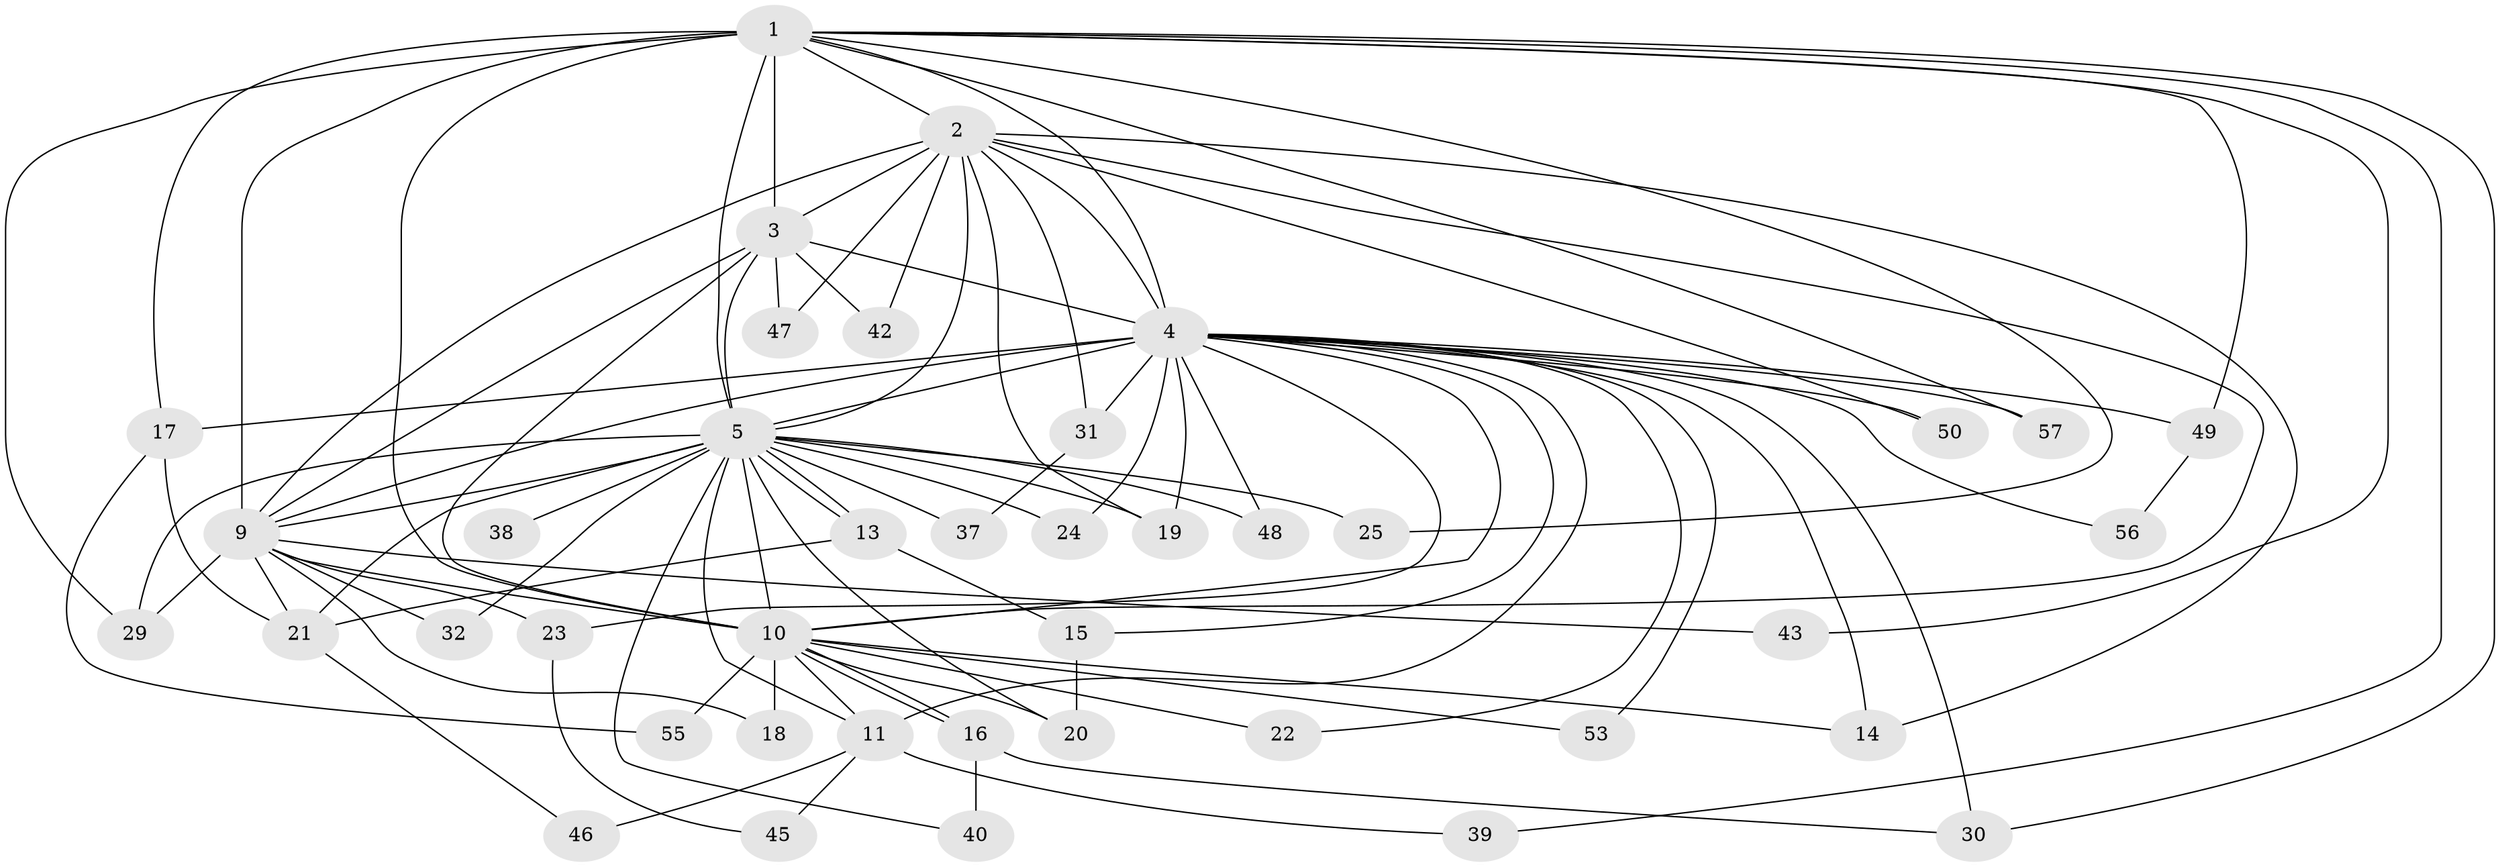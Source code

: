 // original degree distribution, {12: 0.03508771929824561, 16: 0.07017543859649122, 19: 0.03508771929824561, 15: 0.017543859649122806, 18: 0.017543859649122806, 5: 0.017543859649122806, 3: 0.21052631578947367, 4: 0.08771929824561403, 2: 0.5087719298245614}
// Generated by graph-tools (version 1.1) at 2025/11/02/27/25 16:11:03]
// undirected, 41 vertices, 96 edges
graph export_dot {
graph [start="1"]
  node [color=gray90,style=filled];
  1 [super="+8"];
  2 [super="+33"];
  3 [super="+36"];
  4 [super="+7"];
  5 [super="+6"];
  9 [super="+12"];
  10 [super="+34"];
  11 [super="+28"];
  13 [super="+52"];
  14;
  15 [super="+35"];
  16 [super="+54"];
  17;
  18;
  19 [super="+41"];
  20;
  21 [super="+26"];
  22;
  23 [super="+27"];
  24;
  25;
  29 [super="+51"];
  30 [super="+44"];
  31;
  32;
  37;
  38;
  39;
  40;
  42;
  43;
  45;
  46;
  47;
  48;
  49;
  50;
  53;
  55;
  56;
  57;
  1 -- 2 [weight=2];
  1 -- 3 [weight=2];
  1 -- 4 [weight=4];
  1 -- 5 [weight=4];
  1 -- 9 [weight=3];
  1 -- 10 [weight=2];
  1 -- 25;
  1 -- 49;
  1 -- 57;
  1 -- 39;
  1 -- 43;
  1 -- 17;
  1 -- 30;
  1 -- 29;
  2 -- 3;
  2 -- 4 [weight=2];
  2 -- 5 [weight=3];
  2 -- 9;
  2 -- 10;
  2 -- 14;
  2 -- 19;
  2 -- 31;
  2 -- 42;
  2 -- 47;
  2 -- 50;
  3 -- 4 [weight=2];
  3 -- 5 [weight=2];
  3 -- 9 [weight=2];
  3 -- 10;
  3 -- 42;
  3 -- 47;
  4 -- 5 [weight=4];
  4 -- 9 [weight=2];
  4 -- 10 [weight=2];
  4 -- 15;
  4 -- 17;
  4 -- 19;
  4 -- 23 [weight=2];
  4 -- 31;
  4 -- 11;
  4 -- 14;
  4 -- 22;
  4 -- 24;
  4 -- 48;
  4 -- 49;
  4 -- 50;
  4 -- 53;
  4 -- 56;
  4 -- 57;
  4 -- 30;
  5 -- 9 [weight=2];
  5 -- 10 [weight=2];
  5 -- 13;
  5 -- 13;
  5 -- 21;
  5 -- 25;
  5 -- 29;
  5 -- 32;
  5 -- 38 [weight=2];
  5 -- 11;
  5 -- 20;
  5 -- 24;
  5 -- 37;
  5 -- 40;
  5 -- 48;
  5 -- 19;
  9 -- 10;
  9 -- 18;
  9 -- 29;
  9 -- 32;
  9 -- 43;
  9 -- 21;
  9 -- 23;
  10 -- 16;
  10 -- 16;
  10 -- 18;
  10 -- 20;
  10 -- 22;
  10 -- 53;
  10 -- 55;
  10 -- 14;
  10 -- 11;
  11 -- 45;
  11 -- 46;
  11 -- 39;
  13 -- 15;
  13 -- 21;
  15 -- 20;
  16 -- 30;
  16 -- 40;
  17 -- 21;
  17 -- 55;
  21 -- 46;
  23 -- 45;
  31 -- 37;
  49 -- 56;
}
